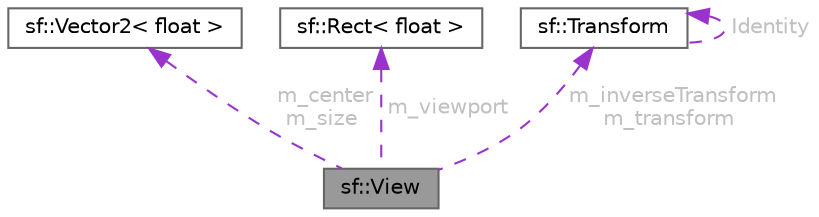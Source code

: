 digraph "sf::View"
{
 // INTERACTIVE_SVG=YES
 // LATEX_PDF_SIZE
  bgcolor="transparent";
  edge [fontname=Helvetica,fontsize=10,labelfontname=Helvetica,labelfontsize=10];
  node [fontname=Helvetica,fontsize=10,shape=box,height=0.2,width=0.4];
  Node1 [id="Node000001",label="sf::View",height=0.2,width=0.4,color="gray40", fillcolor="grey60", style="filled", fontcolor="black",tooltip="2D camera that defines what region is shown on screen"];
  Node2 -> Node1 [id="edge1_Node000001_Node000002",dir="back",color="darkorchid3",style="dashed",tooltip=" ",label=" m_center\nm_size",fontcolor="grey" ];
  Node2 [id="Node000002",label="sf::Vector2\< float \>",height=0.2,width=0.4,color="gray40", fillcolor="white", style="filled",URL="$a01953.html",tooltip=" "];
  Node3 -> Node1 [id="edge2_Node000001_Node000003",dir="back",color="darkorchid3",style="dashed",tooltip=" ",label=" m_viewport",fontcolor="grey" ];
  Node3 [id="Node000003",label="sf::Rect\< float \>",height=0.2,width=0.4,color="gray40", fillcolor="white", style="filled",URL="$a01737.html",tooltip=" "];
  Node4 -> Node1 [id="edge3_Node000001_Node000004",dir="back",color="darkorchid3",style="dashed",tooltip=" ",label=" m_inverseTransform\nm_transform",fontcolor="grey" ];
  Node4 [id="Node000004",label="sf::Transform",height=0.2,width=0.4,color="gray40", fillcolor="white", style="filled",URL="$a01789.html",tooltip="Define a 3x3 transform matrix."];
  Node4 -> Node4 [id="edge4_Node000004_Node000004",dir="back",color="darkorchid3",style="dashed",tooltip=" ",label=" Identity",fontcolor="grey" ];
}
